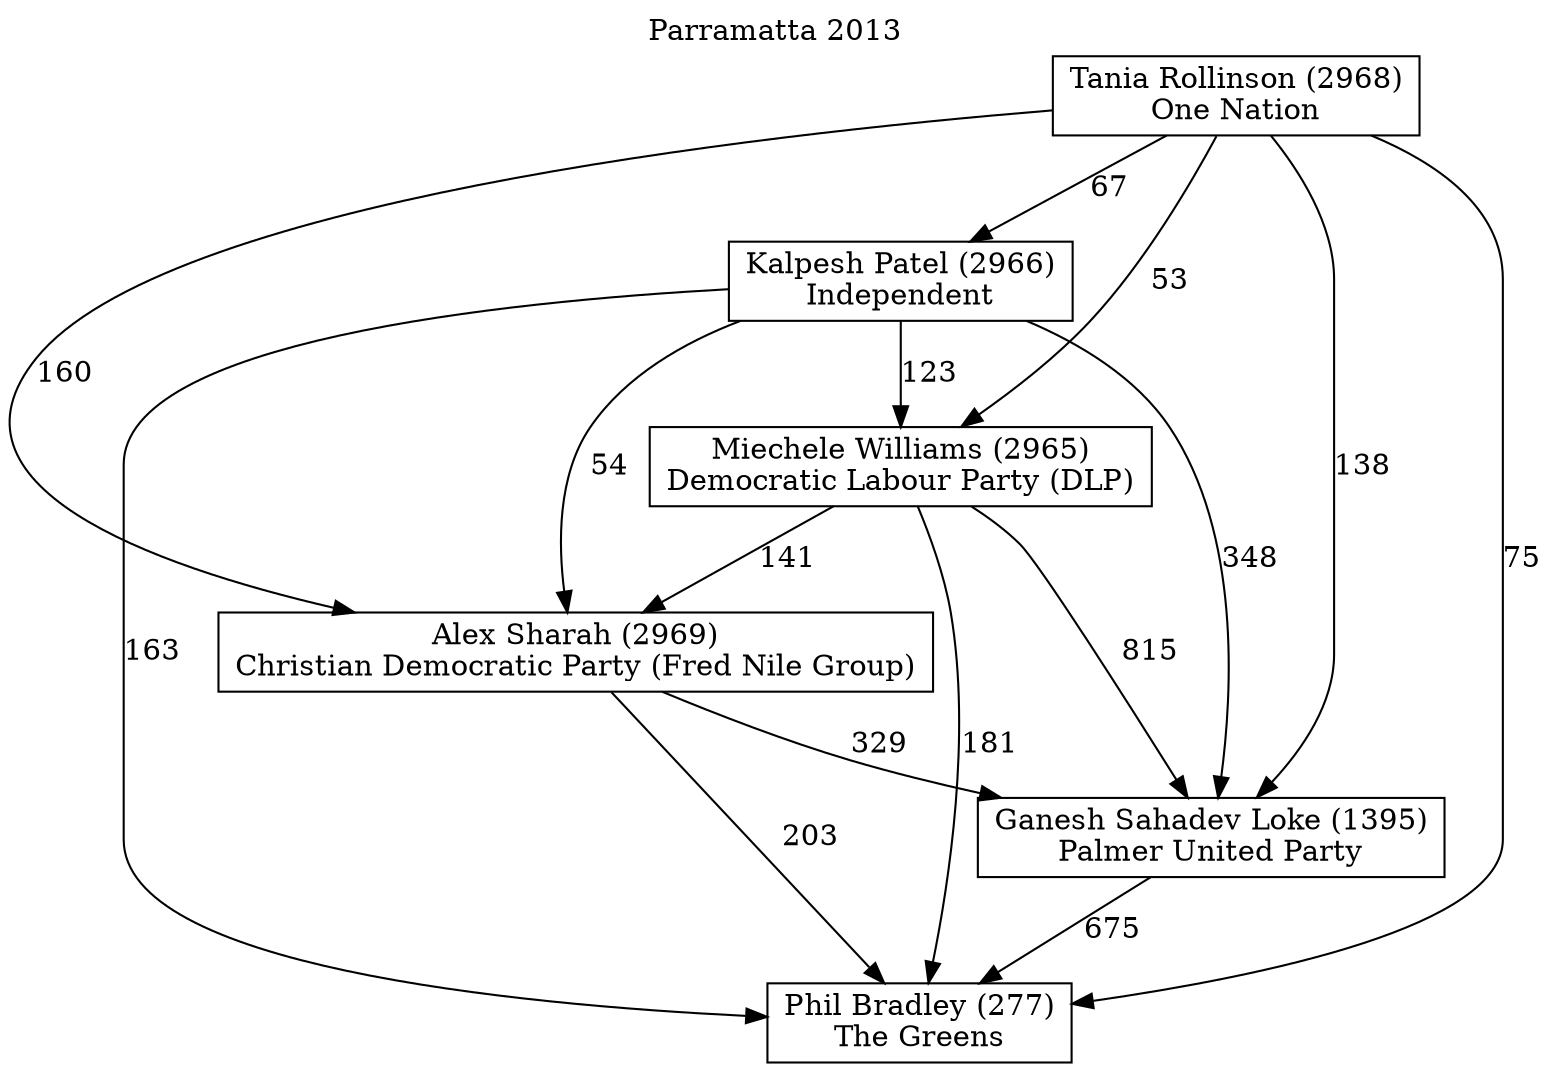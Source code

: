 // House preference flow
digraph "Phil Bradley (277)_Parramatta_2013" {
	graph [label="Parramatta 2013" labelloc=t mclimit=10]
	node [shape=box]
	"Alex Sharah (2969)" [label="Alex Sharah (2969)
Christian Democratic Party (Fred Nile Group)"]
	"Ganesh Sahadev Loke (1395)" [label="Ganesh Sahadev Loke (1395)
Palmer United Party"]
	"Kalpesh Patel (2966)" [label="Kalpesh Patel (2966)
Independent"]
	"Miechele Williams (2965)" [label="Miechele Williams (2965)
Democratic Labour Party (DLP)"]
	"Phil Bradley (277)" [label="Phil Bradley (277)
The Greens"]
	"Tania Rollinson (2968)" [label="Tania Rollinson (2968)
One Nation"]
	"Alex Sharah (2969)" -> "Ganesh Sahadev Loke (1395)" [label=329]
	"Alex Sharah (2969)" -> "Phil Bradley (277)" [label=203]
	"Ganesh Sahadev Loke (1395)" -> "Phil Bradley (277)" [label=675]
	"Kalpesh Patel (2966)" -> "Alex Sharah (2969)" [label=54]
	"Kalpesh Patel (2966)" -> "Ganesh Sahadev Loke (1395)" [label=348]
	"Kalpesh Patel (2966)" -> "Miechele Williams (2965)" [label=123]
	"Kalpesh Patel (2966)" -> "Phil Bradley (277)" [label=163]
	"Miechele Williams (2965)" -> "Alex Sharah (2969)" [label=141]
	"Miechele Williams (2965)" -> "Ganesh Sahadev Loke (1395)" [label=815]
	"Miechele Williams (2965)" -> "Phil Bradley (277)" [label=181]
	"Tania Rollinson (2968)" -> "Alex Sharah (2969)" [label=160]
	"Tania Rollinson (2968)" -> "Ganesh Sahadev Loke (1395)" [label=138]
	"Tania Rollinson (2968)" -> "Kalpesh Patel (2966)" [label=67]
	"Tania Rollinson (2968)" -> "Miechele Williams (2965)" [label=53]
	"Tania Rollinson (2968)" -> "Phil Bradley (277)" [label=75]
}
